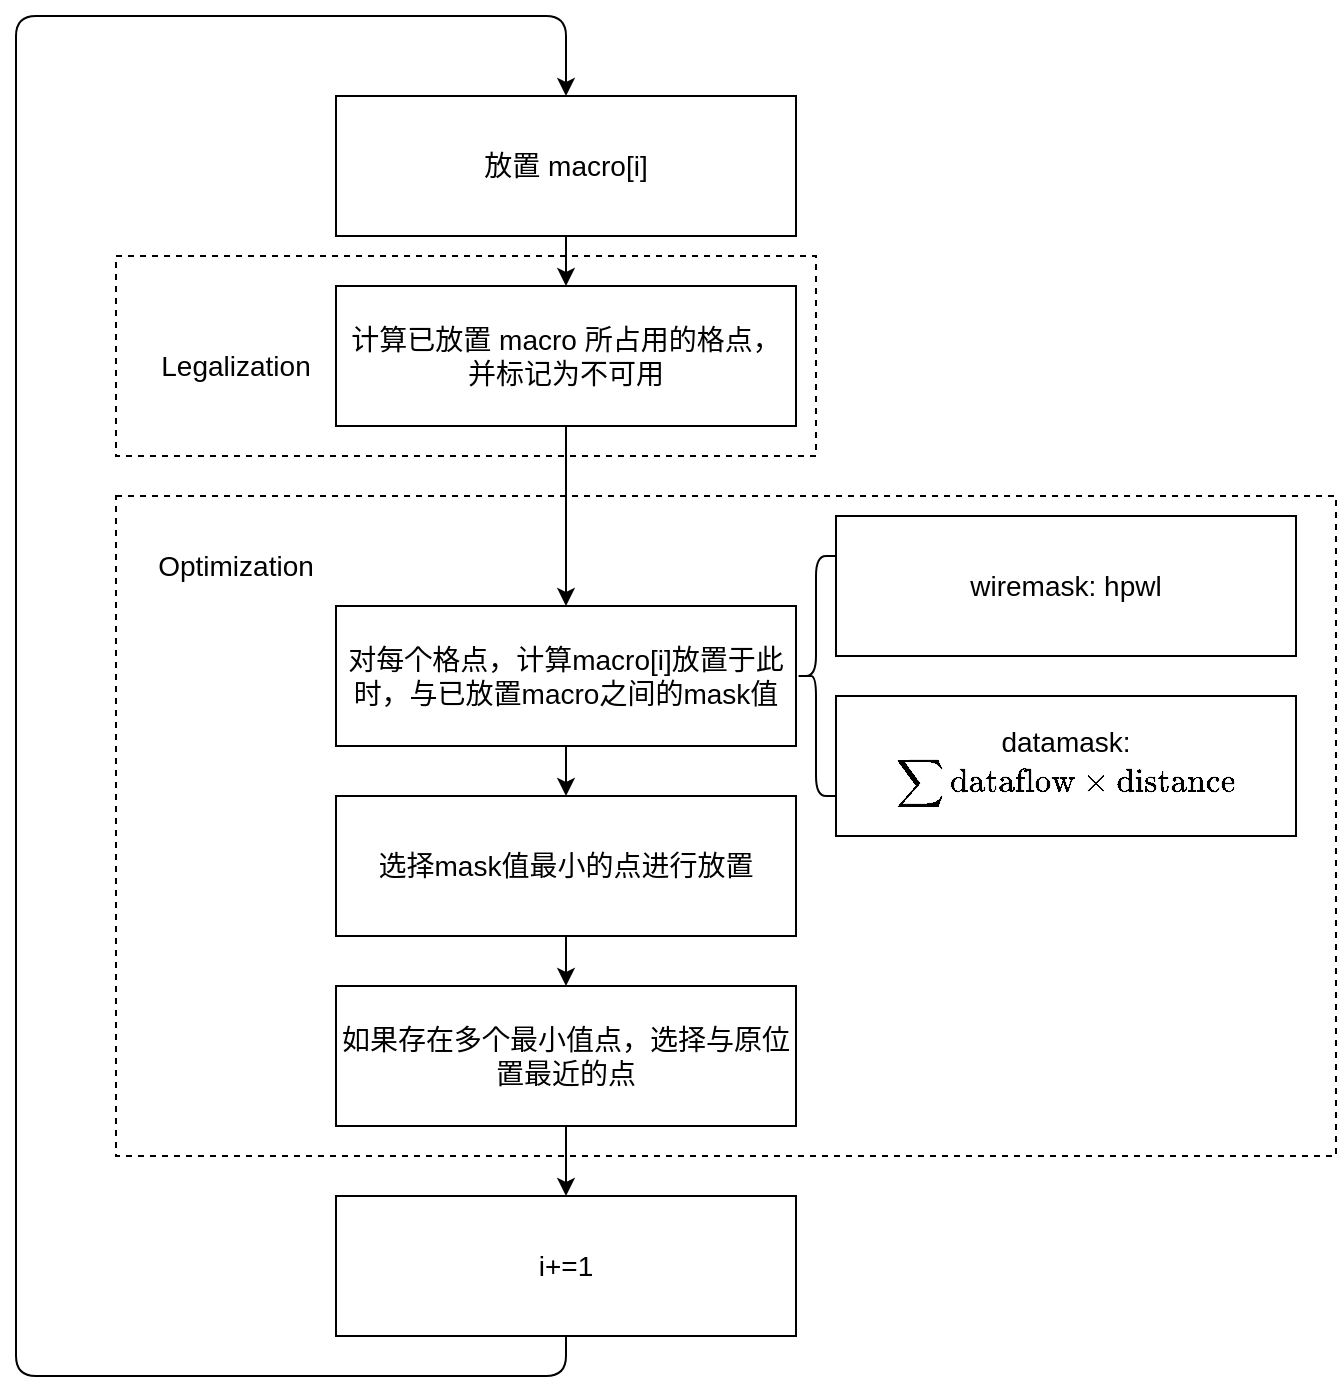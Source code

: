 <mxfile>
    <diagram id="-6cFz2JMsb7Lu5DM7bM_" name="Page-1">
        <mxGraphModel dx="752" dy="851" grid="1" gridSize="10" guides="1" tooltips="1" connect="1" arrows="1" fold="1" page="1" pageScale="1" pageWidth="850" pageHeight="1100" math="1" shadow="0">
            <root>
                <mxCell id="0"/>
                <mxCell id="1" parent="0"/>
                <mxCell id="18" value="" style="rounded=0;whiteSpace=wrap;html=1;fontSize=14;dashed=1;" vertex="1" parent="1">
                    <mxGeometry x="170" y="280" width="610" height="330" as="geometry"/>
                </mxCell>
                <mxCell id="14" value="" style="rounded=0;whiteSpace=wrap;html=1;fontSize=14;dashed=1;" vertex="1" parent="1">
                    <mxGeometry x="170" y="160" width="350" height="100" as="geometry"/>
                </mxCell>
                <mxCell id="20" style="edgeStyle=none;html=1;exitX=0.5;exitY=1;exitDx=0;exitDy=0;entryX=0.5;entryY=0;entryDx=0;entryDy=0;fontSize=14;" edge="1" parent="1" source="2" target="3">
                    <mxGeometry relative="1" as="geometry"/>
                </mxCell>
                <mxCell id="2" value="放置 macro[i]" style="rounded=0;whiteSpace=wrap;html=1;fontSize=14;" vertex="1" parent="1">
                    <mxGeometry x="280" y="80" width="230" height="70" as="geometry"/>
                </mxCell>
                <mxCell id="21" style="edgeStyle=none;html=1;exitX=0.5;exitY=1;exitDx=0;exitDy=0;fontSize=14;" edge="1" parent="1" source="3" target="6">
                    <mxGeometry relative="1" as="geometry"/>
                </mxCell>
                <mxCell id="3" value="计算已放置 macro 所占用的格点，并标记为不可用" style="rounded=0;whiteSpace=wrap;html=1;fontSize=14;" vertex="1" parent="1">
                    <mxGeometry x="280" y="175" width="230" height="70" as="geometry"/>
                </mxCell>
                <mxCell id="25" style="edgeStyle=none;html=1;exitX=0.5;exitY=1;exitDx=0;exitDy=0;entryX=0.5;entryY=0;entryDx=0;entryDy=0;fontSize=14;" edge="1" parent="1" source="5" target="2">
                    <mxGeometry relative="1" as="geometry">
                        <Array as="points">
                            <mxPoint x="395" y="720"/>
                            <mxPoint x="120" y="720"/>
                            <mxPoint x="120" y="40"/>
                            <mxPoint x="395" y="40"/>
                        </Array>
                    </mxGeometry>
                </mxCell>
                <mxCell id="5" value="i+=1" style="rounded=0;whiteSpace=wrap;html=1;fontSize=14;" vertex="1" parent="1">
                    <mxGeometry x="280" y="630" width="230" height="70" as="geometry"/>
                </mxCell>
                <mxCell id="22" style="edgeStyle=none;html=1;exitX=0.5;exitY=1;exitDx=0;exitDy=0;entryX=0.5;entryY=0;entryDx=0;entryDy=0;fontSize=14;" edge="1" parent="1" source="6" target="9">
                    <mxGeometry relative="1" as="geometry"/>
                </mxCell>
                <mxCell id="6" value="对每个格点，计算macro[i]放置于此时，与已放置macro之间的mask值" style="rounded=0;whiteSpace=wrap;html=1;fontSize=14;" vertex="1" parent="1">
                    <mxGeometry x="280" y="335" width="230" height="70" as="geometry"/>
                </mxCell>
                <mxCell id="7" value="datamask: `\sum \text{dataflow}\times \text{distance}`&lt;svg style=&quot;vertical-align: 0px; font-size: 14px;&quot; xmlns:xlink=&quot;http://www.w3.org/1999/xlink&quot; viewBox=&quot;0 0 12 12&quot; role=&quot;img&quot; height=&quot;0.027ex&quot; width=&quot;0.027ex&quot; xmlns=&quot;http://www.w3.org/2000/svg&quot;&gt;&lt;defs style=&quot;font-size: 14px;&quot;&gt;&lt;/defs&gt;&lt;g transform=&quot;scale(1,-1)&quot; stroke-width=&quot;0&quot; fill=&quot;currentColor&quot; stroke=&quot;currentColor&quot; style=&quot;font-size: 14px;&quot;&gt;&lt;g data-mml-node=&quot;math&quot; style=&quot;font-size: 14px;&quot;&gt;&lt;g data-mml-node=&quot;mstyle&quot; style=&quot;font-size: 14px;&quot;&gt;&lt;g data-mml-node=&quot;mo&quot; style=&quot;font-size: 14px;&quot;&gt;&lt;/g&gt;&lt;/g&gt;&lt;/g&gt;&lt;/g&gt;&lt;/svg&gt;" style="rounded=0;whiteSpace=wrap;html=1;fontSize=14;" vertex="1" parent="1">
                    <mxGeometry x="530" y="380" width="230" height="70" as="geometry"/>
                </mxCell>
                <mxCell id="8" value="wiremask: hpwl" style="rounded=0;whiteSpace=wrap;html=1;fontSize=14;" vertex="1" parent="1">
                    <mxGeometry x="530" y="290" width="230" height="70" as="geometry"/>
                </mxCell>
                <mxCell id="23" style="edgeStyle=none;html=1;exitX=0.5;exitY=1;exitDx=0;exitDy=0;entryX=0.5;entryY=0;entryDx=0;entryDy=0;fontSize=14;" edge="1" parent="1" source="9" target="10">
                    <mxGeometry relative="1" as="geometry"/>
                </mxCell>
                <mxCell id="9" value="选择mask值最小的点进行放置" style="rounded=0;whiteSpace=wrap;html=1;fontSize=14;" vertex="1" parent="1">
                    <mxGeometry x="280" y="430" width="230" height="70" as="geometry"/>
                </mxCell>
                <mxCell id="24" style="edgeStyle=none;html=1;exitX=0.5;exitY=1;exitDx=0;exitDy=0;entryX=0.5;entryY=0;entryDx=0;entryDy=0;fontSize=14;" edge="1" parent="1" source="10" target="5">
                    <mxGeometry relative="1" as="geometry"/>
                </mxCell>
                <mxCell id="10" value="如果存在多个最小值点，选择与原位置最近的点" style="rounded=0;whiteSpace=wrap;html=1;fontSize=14;" vertex="1" parent="1">
                    <mxGeometry x="280" y="525" width="230" height="70" as="geometry"/>
                </mxCell>
                <mxCell id="11" value="" style="shape=curlyBracket;whiteSpace=wrap;html=1;rounded=1;labelPosition=left;verticalLabelPosition=middle;align=right;verticalAlign=middle;fontSize=14;" vertex="1" parent="1">
                    <mxGeometry x="510" y="310" width="20" height="120" as="geometry"/>
                </mxCell>
                <mxCell id="17" value="Legalization" style="text;html=1;strokeColor=none;fillColor=none;align=center;verticalAlign=middle;whiteSpace=wrap;rounded=0;fontSize=14;" vertex="1" parent="1">
                    <mxGeometry x="190" y="200" width="80" height="30" as="geometry"/>
                </mxCell>
                <mxCell id="19" value="Optimization" style="text;html=1;strokeColor=none;fillColor=none;align=center;verticalAlign=middle;whiteSpace=wrap;rounded=0;dashed=1;fontSize=14;" vertex="1" parent="1">
                    <mxGeometry x="180" y="295" width="100" height="40" as="geometry"/>
                </mxCell>
            </root>
        </mxGraphModel>
    </diagram>
</mxfile>